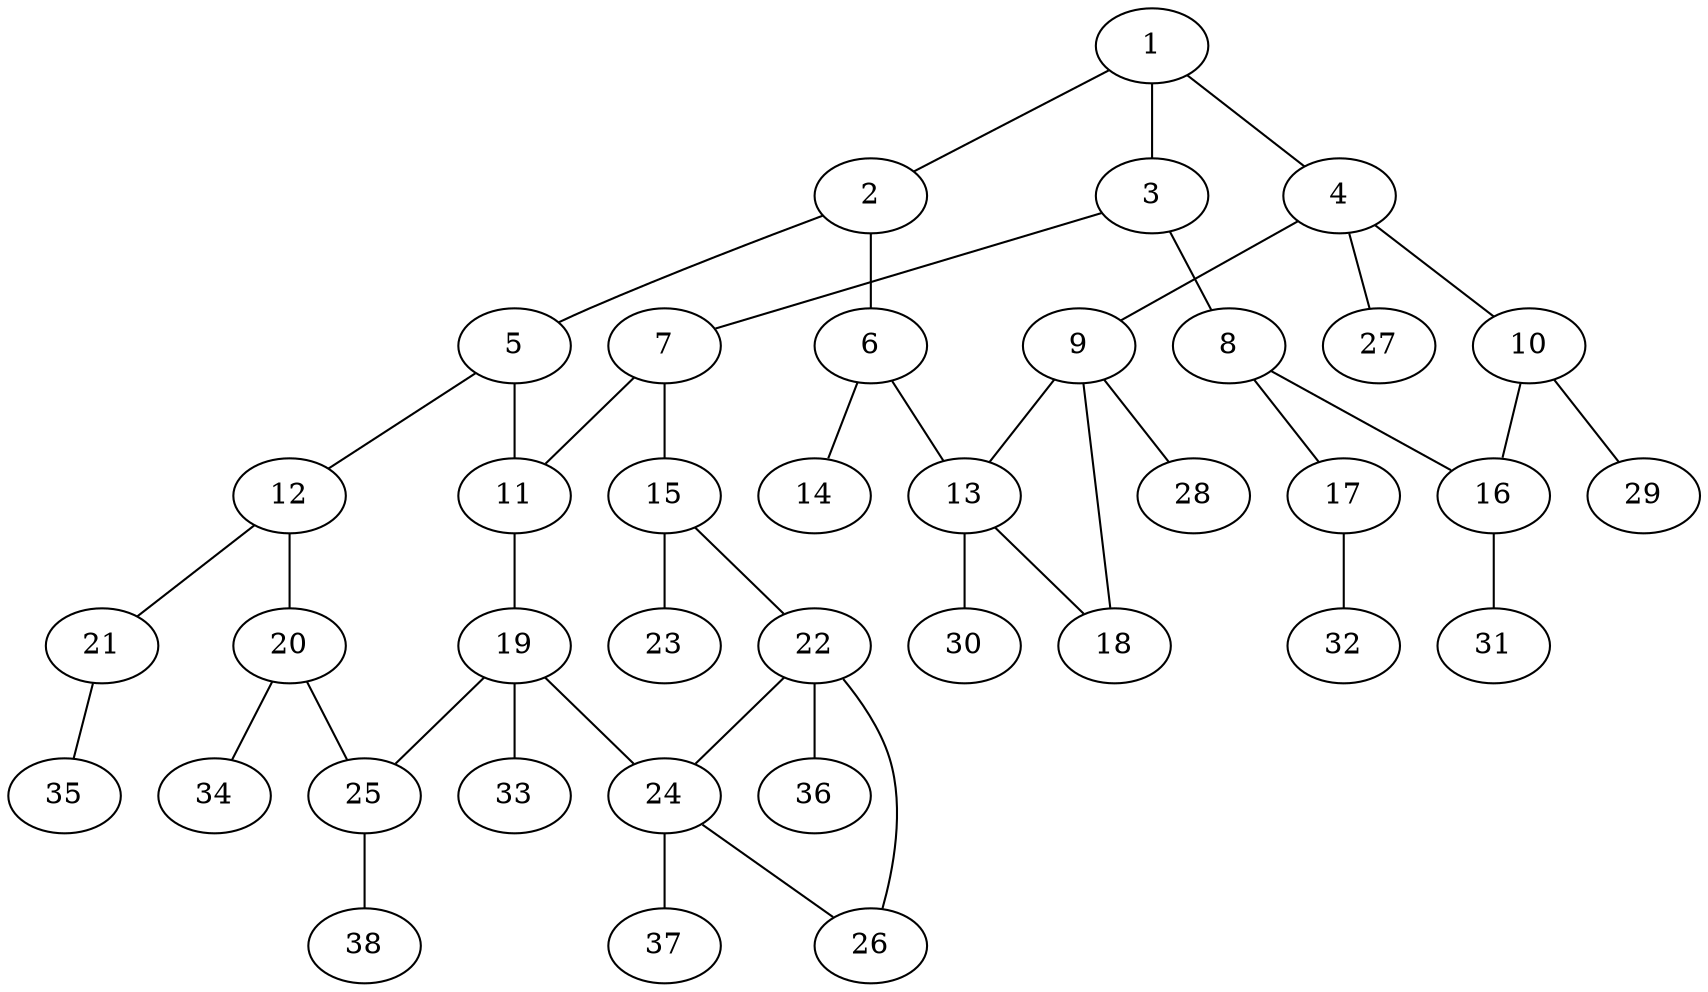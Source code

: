 graph molecule_106 {
	1	 [chem=C];
	2	 [chem=C];
	1 -- 2	 [valence=2];
	3	 [chem=C];
	1 -- 3	 [valence=1];
	4	 [chem=C];
	1 -- 4	 [valence=1];
	5	 [chem=C];
	2 -- 5	 [valence=1];
	6	 [chem=C];
	2 -- 6	 [valence=1];
	7	 [chem=C];
	3 -- 7	 [valence=1];
	8	 [chem=C];
	3 -- 8	 [valence=2];
	9	 [chem=C];
	4 -- 9	 [valence=1];
	10	 [chem=C];
	4 -- 10	 [valence=1];
	27	 [chem=H];
	4 -- 27	 [valence=1];
	11	 [chem=C];
	5 -- 11	 [valence=1];
	12	 [chem=C];
	5 -- 12	 [valence=2];
	13	 [chem=C];
	6 -- 13	 [valence=1];
	14	 [chem=O];
	6 -- 14	 [valence=2];
	7 -- 11	 [valence=2];
	15	 [chem=C];
	7 -- 15	 [valence=1];
	16	 [chem=C];
	8 -- 16	 [valence=1];
	17	 [chem=O];
	8 -- 17	 [valence=1];
	9 -- 13	 [valence=1];
	18	 [chem=O];
	9 -- 18	 [valence=1];
	28	 [chem=H];
	9 -- 28	 [valence=1];
	10 -- 16	 [valence=2];
	29	 [chem=H];
	10 -- 29	 [valence=1];
	19	 [chem=C];
	11 -- 19	 [valence=1];
	20	 [chem=C];
	12 -- 20	 [valence=1];
	21	 [chem=O];
	12 -- 21	 [valence=1];
	13 -- 18	 [valence=1];
	30	 [chem=H];
	13 -- 30	 [valence=1];
	22	 [chem=C];
	15 -- 22	 [valence=1];
	23	 [chem=O];
	15 -- 23	 [valence=2];
	31	 [chem=H];
	16 -- 31	 [valence=1];
	32	 [chem=H];
	17 -- 32	 [valence=1];
	24	 [chem=C];
	19 -- 24	 [valence=1];
	25	 [chem=C];
	19 -- 25	 [valence=1];
	33	 [chem=H];
	19 -- 33	 [valence=1];
	20 -- 25	 [valence=2];
	34	 [chem=H];
	20 -- 34	 [valence=1];
	35	 [chem=H];
	21 -- 35	 [valence=1];
	22 -- 24	 [valence=1];
	26	 [chem=O];
	22 -- 26	 [valence=1];
	36	 [chem=H];
	22 -- 36	 [valence=1];
	24 -- 26	 [valence=1];
	37	 [chem=H];
	24 -- 37	 [valence=1];
	38	 [chem=H];
	25 -- 38	 [valence=1];
}
